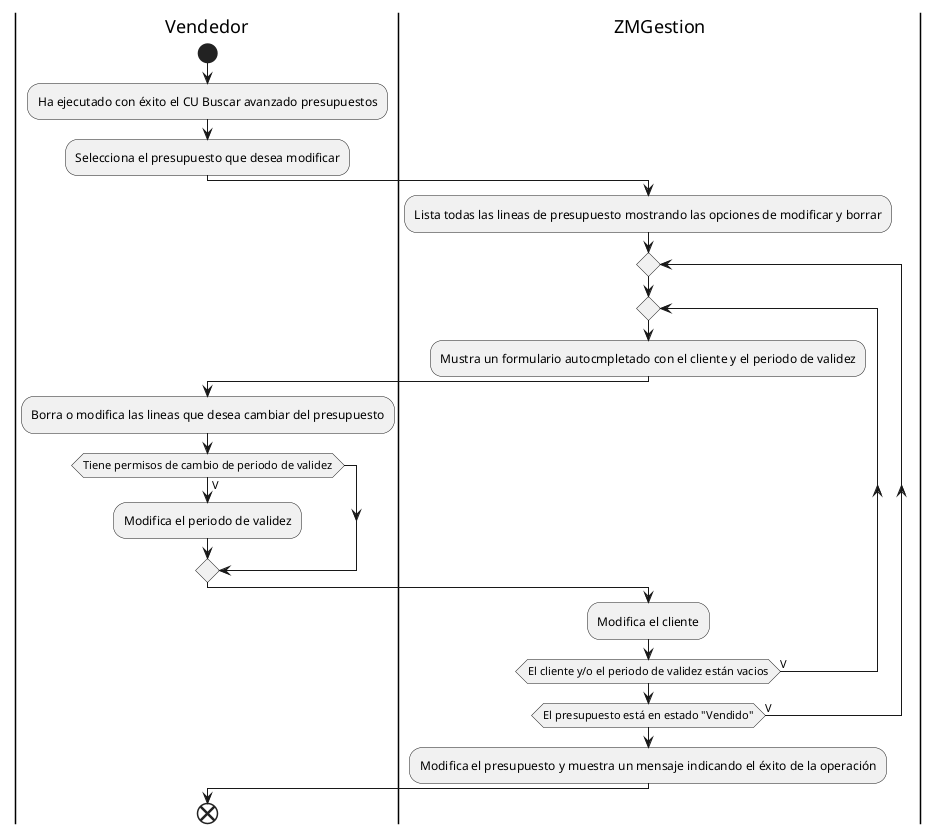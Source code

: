 @startuml modificarPresupuesto
|Vendedor|
start 
:Ha ejecutado con éxito el CU Buscar avanzado presupuestos;
:Selecciona el presupuesto que desea modificar;
|ZMGestion|
:Lista todas las lineas de presupuesto mostrando las opciones de modificar y borrar;
repeat
repeat
:Mustra un formulario autocmpletado con el cliente y el periodo de validez;
|Vendedor|
:Borra o modifica las lineas que desea cambiar del presupuesto;
if(Tiene permisos de cambio de periodo de validez) then (V)
:Modifica el periodo de validez;
endif
|ZMGestion|
:Modifica el cliente;
repeat while(El cliente y/o el periodo de validez están vacios) is (V)
repeat while(El presupuesto está en estado "Vendido") is (V)
:Modifica el presupuesto y muestra un mensaje indicando el éxito de la operación;
|Vendedor|
end
@enduml